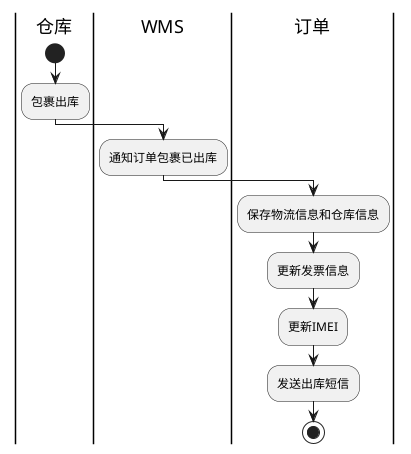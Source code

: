 @startuml

|仓库|
start
:包裹出库;

|WMS|
:通知订单包裹已出库;

|订单|
:保存物流信息和仓库信息;
:更新发票信息;
:更新IMEI;
:发送出库短信;
stop
@enduml